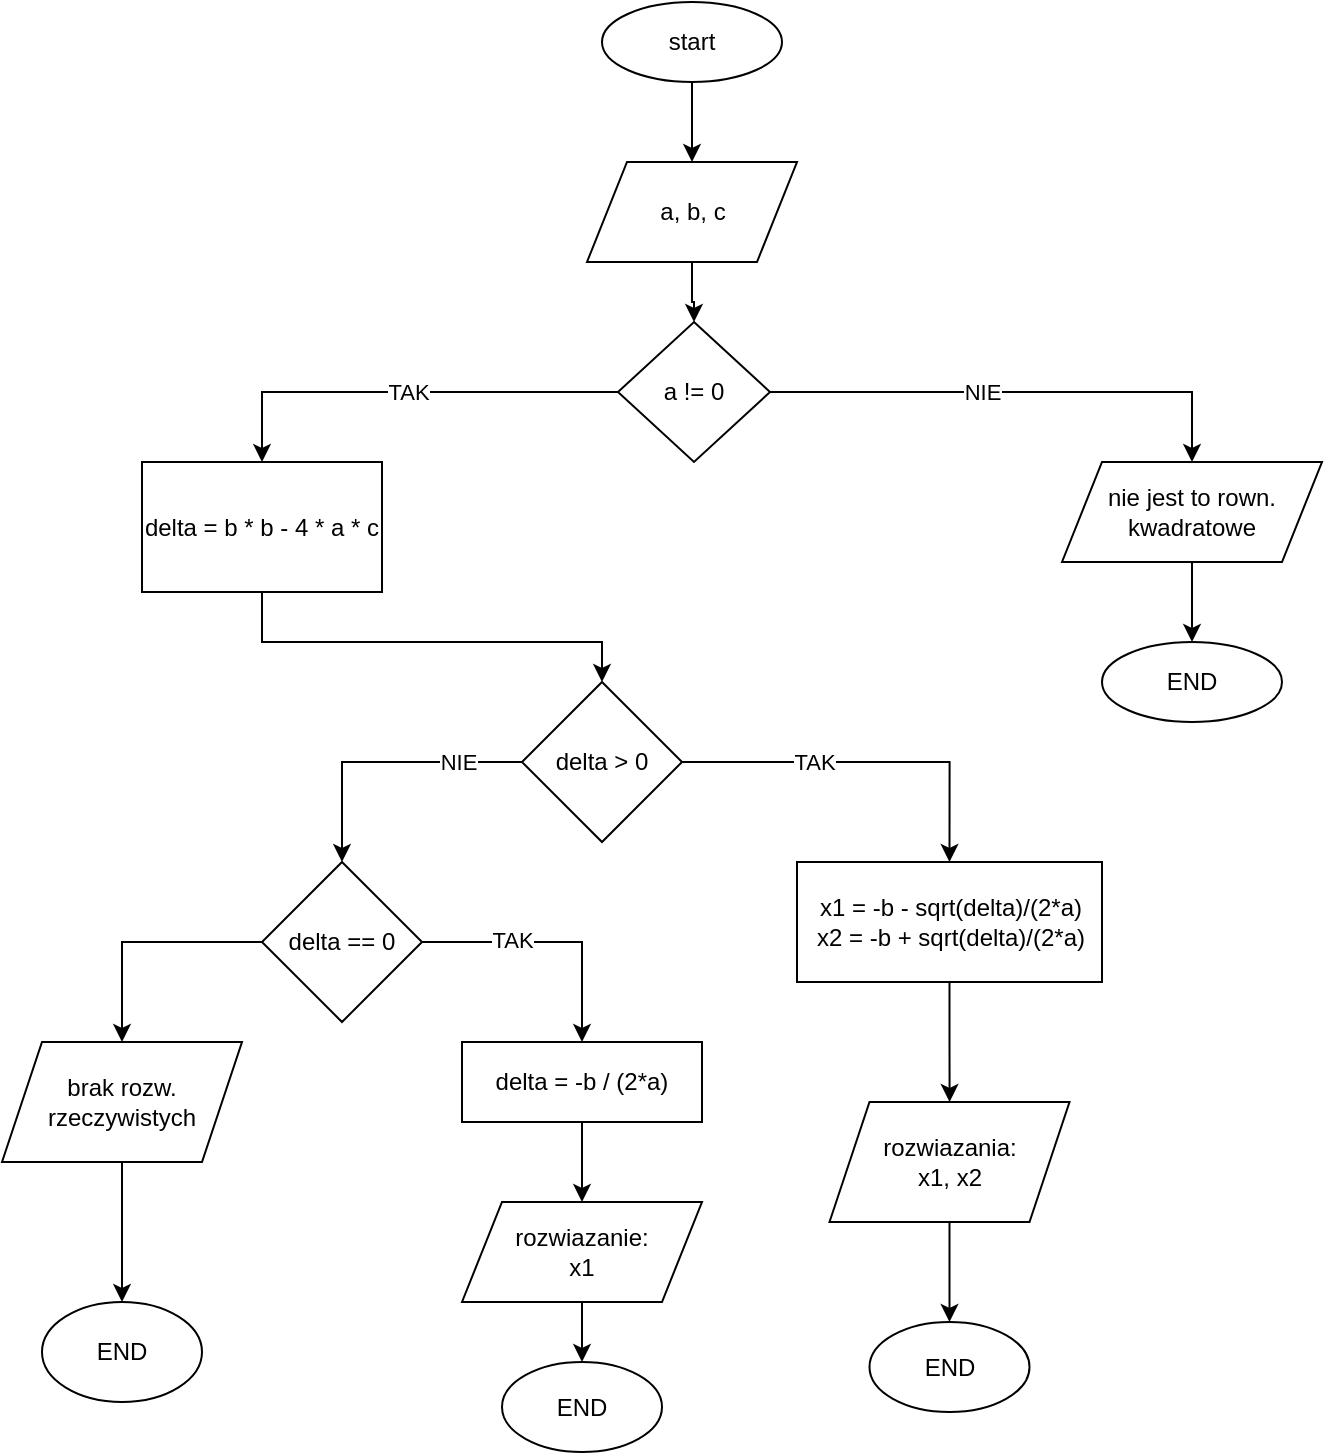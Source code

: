 <mxfile version="26.1.1">
  <diagram name="Strona-1" id="F6D2_FrjO-f445U07PHB">
    <mxGraphModel dx="1050" dy="563" grid="1" gridSize="10" guides="1" tooltips="1" connect="1" arrows="1" fold="1" page="1" pageScale="1" pageWidth="827" pageHeight="1169" math="0" shadow="0">
      <root>
        <mxCell id="0" />
        <mxCell id="1" parent="0" />
        <mxCell id="zxFe-MhAw5ysOGN5qhXj-8" value="" style="edgeStyle=orthogonalEdgeStyle;rounded=0;orthogonalLoop=1;jettySize=auto;html=1;" edge="1" parent="1" source="zxFe-MhAw5ysOGN5qhXj-1" target="zxFe-MhAw5ysOGN5qhXj-2">
          <mxGeometry relative="1" as="geometry" />
        </mxCell>
        <mxCell id="zxFe-MhAw5ysOGN5qhXj-1" value="start" style="ellipse;whiteSpace=wrap;html=1;" vertex="1" parent="1">
          <mxGeometry x="330" width="90" height="40" as="geometry" />
        </mxCell>
        <mxCell id="zxFe-MhAw5ysOGN5qhXj-11" value="" style="edgeStyle=orthogonalEdgeStyle;rounded=0;orthogonalLoop=1;jettySize=auto;html=1;" edge="1" parent="1" source="zxFe-MhAw5ysOGN5qhXj-2" target="zxFe-MhAw5ysOGN5qhXj-3">
          <mxGeometry relative="1" as="geometry" />
        </mxCell>
        <mxCell id="zxFe-MhAw5ysOGN5qhXj-2" value="a, b, c" style="shape=parallelogram;perimeter=parallelogramPerimeter;whiteSpace=wrap;html=1;fixedSize=1;" vertex="1" parent="1">
          <mxGeometry x="322.5" y="80" width="105" height="50" as="geometry" />
        </mxCell>
        <mxCell id="zxFe-MhAw5ysOGN5qhXj-18" value="" style="edgeStyle=orthogonalEdgeStyle;rounded=0;orthogonalLoop=1;jettySize=auto;html=1;entryX=0.5;entryY=0;entryDx=0;entryDy=0;" edge="1" parent="1" source="zxFe-MhAw5ysOGN5qhXj-3" target="zxFe-MhAw5ysOGN5qhXj-12">
          <mxGeometry relative="1" as="geometry" />
        </mxCell>
        <mxCell id="zxFe-MhAw5ysOGN5qhXj-19" value="TAK" style="edgeLabel;html=1;align=center;verticalAlign=middle;resizable=0;points=[];" vertex="1" connectable="0" parent="zxFe-MhAw5ysOGN5qhXj-18">
          <mxGeometry x="-0.014" relative="1" as="geometry">
            <mxPoint as="offset" />
          </mxGeometry>
        </mxCell>
        <mxCell id="zxFe-MhAw5ysOGN5qhXj-24" style="edgeStyle=orthogonalEdgeStyle;rounded=0;orthogonalLoop=1;jettySize=auto;html=1;entryX=0.5;entryY=0;entryDx=0;entryDy=0;" edge="1" parent="1" source="zxFe-MhAw5ysOGN5qhXj-3" target="zxFe-MhAw5ysOGN5qhXj-5">
          <mxGeometry relative="1" as="geometry">
            <mxPoint x="670" y="200" as="targetPoint" />
          </mxGeometry>
        </mxCell>
        <mxCell id="zxFe-MhAw5ysOGN5qhXj-27" value="NIE" style="edgeLabel;html=1;align=center;verticalAlign=middle;resizable=0;points=[];" vertex="1" connectable="0" parent="zxFe-MhAw5ysOGN5qhXj-24">
          <mxGeometry x="0.104" y="-2" relative="1" as="geometry">
            <mxPoint x="-30" y="-2" as="offset" />
          </mxGeometry>
        </mxCell>
        <mxCell id="zxFe-MhAw5ysOGN5qhXj-3" value="a != 0" style="rhombus;whiteSpace=wrap;html=1;" vertex="1" parent="1">
          <mxGeometry x="338" y="160" width="76" height="70" as="geometry" />
        </mxCell>
        <mxCell id="zxFe-MhAw5ysOGN5qhXj-10" value="" style="edgeStyle=orthogonalEdgeStyle;rounded=0;orthogonalLoop=1;jettySize=auto;html=1;" edge="1" parent="1" source="zxFe-MhAw5ysOGN5qhXj-5" target="zxFe-MhAw5ysOGN5qhXj-6">
          <mxGeometry relative="1" as="geometry" />
        </mxCell>
        <mxCell id="zxFe-MhAw5ysOGN5qhXj-5" value="nie jest to rown. kwadratowe" style="shape=parallelogram;perimeter=parallelogramPerimeter;whiteSpace=wrap;html=1;fixedSize=1;" vertex="1" parent="1">
          <mxGeometry x="560" y="230" width="130" height="50" as="geometry" />
        </mxCell>
        <mxCell id="zxFe-MhAw5ysOGN5qhXj-6" value="END" style="ellipse;whiteSpace=wrap;html=1;" vertex="1" parent="1">
          <mxGeometry x="580" y="320" width="90" height="40" as="geometry" />
        </mxCell>
        <mxCell id="zxFe-MhAw5ysOGN5qhXj-23" style="edgeStyle=orthogonalEdgeStyle;rounded=0;orthogonalLoop=1;jettySize=auto;html=1;entryX=0.5;entryY=0;entryDx=0;entryDy=0;" edge="1" parent="1" source="zxFe-MhAw5ysOGN5qhXj-12" target="zxFe-MhAw5ysOGN5qhXj-20">
          <mxGeometry relative="1" as="geometry">
            <Array as="points">
              <mxPoint x="160" y="320" />
              <mxPoint x="330" y="320" />
            </Array>
          </mxGeometry>
        </mxCell>
        <mxCell id="zxFe-MhAw5ysOGN5qhXj-12" value="delta = b * b - 4 * a * c" style="rounded=0;whiteSpace=wrap;html=1;" vertex="1" parent="1">
          <mxGeometry x="100" y="230" width="120" height="65" as="geometry" />
        </mxCell>
        <mxCell id="zxFe-MhAw5ysOGN5qhXj-29" style="edgeStyle=orthogonalEdgeStyle;rounded=0;orthogonalLoop=1;jettySize=auto;html=1;exitX=0;exitY=0.5;exitDx=0;exitDy=0;entryX=0.5;entryY=0;entryDx=0;entryDy=0;" edge="1" parent="1" source="zxFe-MhAw5ysOGN5qhXj-20" target="zxFe-MhAw5ysOGN5qhXj-28">
          <mxGeometry relative="1" as="geometry" />
        </mxCell>
        <mxCell id="zxFe-MhAw5ysOGN5qhXj-30" value="NIE" style="edgeLabel;html=1;align=center;verticalAlign=middle;resizable=0;points=[];" vertex="1" connectable="0" parent="zxFe-MhAw5ysOGN5qhXj-29">
          <mxGeometry x="-0.54" relative="1" as="geometry">
            <mxPoint as="offset" />
          </mxGeometry>
        </mxCell>
        <mxCell id="zxFe-MhAw5ysOGN5qhXj-32" style="edgeStyle=orthogonalEdgeStyle;rounded=0;orthogonalLoop=1;jettySize=auto;html=1;exitX=1;exitY=0.5;exitDx=0;exitDy=0;entryX=0.5;entryY=0;entryDx=0;entryDy=0;" edge="1" parent="1" source="zxFe-MhAw5ysOGN5qhXj-20" target="zxFe-MhAw5ysOGN5qhXj-31">
          <mxGeometry relative="1" as="geometry" />
        </mxCell>
        <mxCell id="zxFe-MhAw5ysOGN5qhXj-33" value="TAK" style="edgeLabel;html=1;align=center;verticalAlign=middle;resizable=0;points=[];" vertex="1" connectable="0" parent="zxFe-MhAw5ysOGN5qhXj-32">
          <mxGeometry x="-0.059" y="1" relative="1" as="geometry">
            <mxPoint x="-21" y="1" as="offset" />
          </mxGeometry>
        </mxCell>
        <mxCell id="zxFe-MhAw5ysOGN5qhXj-20" value="delta &amp;gt; 0" style="rhombus;whiteSpace=wrap;html=1;" vertex="1" parent="1">
          <mxGeometry x="290" y="340" width="80" height="80" as="geometry" />
        </mxCell>
        <mxCell id="zxFe-MhAw5ysOGN5qhXj-25" value="&lt;br&gt;&lt;div&gt;&lt;br&gt;&lt;/div&gt;" style="text;html=1;align=center;verticalAlign=middle;resizable=0;points=[];autosize=1;strokeColor=none;fillColor=none;" vertex="1" parent="1">
          <mxGeometry x="520" y="173" width="20" height="40" as="geometry" />
        </mxCell>
        <mxCell id="zxFe-MhAw5ysOGN5qhXj-39" value="" style="edgeStyle=orthogonalEdgeStyle;rounded=0;orthogonalLoop=1;jettySize=auto;html=1;" edge="1" parent="1" source="zxFe-MhAw5ysOGN5qhXj-28" target="zxFe-MhAw5ysOGN5qhXj-38">
          <mxGeometry relative="1" as="geometry" />
        </mxCell>
        <mxCell id="zxFe-MhAw5ysOGN5qhXj-40" value="TAK" style="edgeLabel;html=1;align=center;verticalAlign=middle;resizable=0;points=[];" vertex="1" connectable="0" parent="zxFe-MhAw5ysOGN5qhXj-39">
          <mxGeometry x="-0.311" y="1" relative="1" as="geometry">
            <mxPoint as="offset" />
          </mxGeometry>
        </mxCell>
        <mxCell id="zxFe-MhAw5ysOGN5qhXj-47" value="" style="edgeStyle=orthogonalEdgeStyle;rounded=0;orthogonalLoop=1;jettySize=auto;html=1;" edge="1" parent="1" source="zxFe-MhAw5ysOGN5qhXj-28" target="zxFe-MhAw5ysOGN5qhXj-46">
          <mxGeometry relative="1" as="geometry" />
        </mxCell>
        <mxCell id="zxFe-MhAw5ysOGN5qhXj-28" value="delta == 0" style="rhombus;whiteSpace=wrap;html=1;" vertex="1" parent="1">
          <mxGeometry x="160" y="430" width="80" height="80" as="geometry" />
        </mxCell>
        <mxCell id="zxFe-MhAw5ysOGN5qhXj-37" value="" style="edgeStyle=orthogonalEdgeStyle;rounded=0;orthogonalLoop=1;jettySize=auto;html=1;" edge="1" parent="1" source="zxFe-MhAw5ysOGN5qhXj-31" target="zxFe-MhAw5ysOGN5qhXj-36">
          <mxGeometry relative="1" as="geometry" />
        </mxCell>
        <mxCell id="zxFe-MhAw5ysOGN5qhXj-31" value="x1 = -b - sqrt(delta)/(2*a)&lt;div&gt;x2 = -b + sqrt(delta)/(2*a)&lt;/div&gt;" style="rounded=0;whiteSpace=wrap;html=1;" vertex="1" parent="1">
          <mxGeometry x="427.5" y="430" width="152.5" height="60" as="geometry" />
        </mxCell>
        <mxCell id="zxFe-MhAw5ysOGN5qhXj-51" value="" style="edgeStyle=orthogonalEdgeStyle;rounded=0;orthogonalLoop=1;jettySize=auto;html=1;" edge="1" parent="1" source="zxFe-MhAw5ysOGN5qhXj-36" target="zxFe-MhAw5ysOGN5qhXj-50">
          <mxGeometry relative="1" as="geometry" />
        </mxCell>
        <mxCell id="zxFe-MhAw5ysOGN5qhXj-36" value="rozwiazania:&lt;div&gt;x1, x2&lt;/div&gt;" style="shape=parallelogram;perimeter=parallelogramPerimeter;whiteSpace=wrap;html=1;fixedSize=1;rounded=0;" vertex="1" parent="1">
          <mxGeometry x="443.75" y="550" width="120" height="60" as="geometry" />
        </mxCell>
        <mxCell id="zxFe-MhAw5ysOGN5qhXj-43" value="" style="edgeStyle=orthogonalEdgeStyle;rounded=0;orthogonalLoop=1;jettySize=auto;html=1;" edge="1" parent="1" source="zxFe-MhAw5ysOGN5qhXj-38" target="zxFe-MhAw5ysOGN5qhXj-42">
          <mxGeometry relative="1" as="geometry" />
        </mxCell>
        <mxCell id="zxFe-MhAw5ysOGN5qhXj-38" value="delta = -b / (2*a)" style="whiteSpace=wrap;html=1;" vertex="1" parent="1">
          <mxGeometry x="260" y="520" width="120" height="40" as="geometry" />
        </mxCell>
        <mxCell id="zxFe-MhAw5ysOGN5qhXj-45" value="" style="edgeStyle=orthogonalEdgeStyle;rounded=0;orthogonalLoop=1;jettySize=auto;html=1;" edge="1" parent="1" source="zxFe-MhAw5ysOGN5qhXj-42" target="zxFe-MhAw5ysOGN5qhXj-44">
          <mxGeometry relative="1" as="geometry" />
        </mxCell>
        <mxCell id="zxFe-MhAw5ysOGN5qhXj-42" value="rozwiazanie:&lt;div&gt;x1&lt;/div&gt;" style="shape=parallelogram;perimeter=parallelogramPerimeter;whiteSpace=wrap;html=1;fixedSize=1;" vertex="1" parent="1">
          <mxGeometry x="260" y="600" width="120" height="50" as="geometry" />
        </mxCell>
        <mxCell id="zxFe-MhAw5ysOGN5qhXj-44" value="END" style="ellipse;whiteSpace=wrap;html=1;" vertex="1" parent="1">
          <mxGeometry x="280" y="680" width="80" height="45" as="geometry" />
        </mxCell>
        <mxCell id="zxFe-MhAw5ysOGN5qhXj-49" value="" style="edgeStyle=orthogonalEdgeStyle;rounded=0;orthogonalLoop=1;jettySize=auto;html=1;" edge="1" parent="1" source="zxFe-MhAw5ysOGN5qhXj-46" target="zxFe-MhAw5ysOGN5qhXj-48">
          <mxGeometry relative="1" as="geometry" />
        </mxCell>
        <mxCell id="zxFe-MhAw5ysOGN5qhXj-46" value="brak rozw. rzeczywistych" style="shape=parallelogram;perimeter=parallelogramPerimeter;whiteSpace=wrap;html=1;fixedSize=1;" vertex="1" parent="1">
          <mxGeometry x="30" y="520" width="120" height="60" as="geometry" />
        </mxCell>
        <mxCell id="zxFe-MhAw5ysOGN5qhXj-48" value="END" style="ellipse;whiteSpace=wrap;html=1;" vertex="1" parent="1">
          <mxGeometry x="50" y="650" width="80" height="50" as="geometry" />
        </mxCell>
        <mxCell id="zxFe-MhAw5ysOGN5qhXj-50" value="END" style="ellipse;whiteSpace=wrap;html=1;" vertex="1" parent="1">
          <mxGeometry x="463.75" y="660" width="80" height="45" as="geometry" />
        </mxCell>
      </root>
    </mxGraphModel>
  </diagram>
</mxfile>
